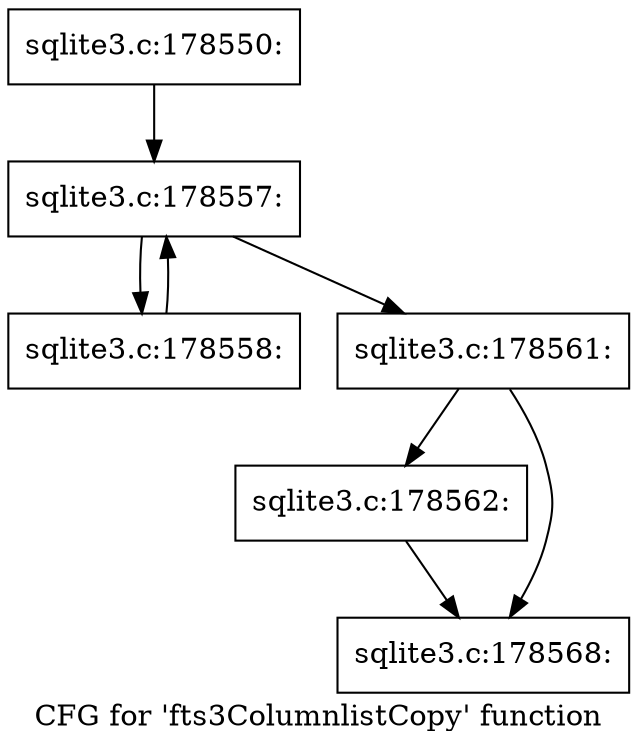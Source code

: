 digraph "CFG for 'fts3ColumnlistCopy' function" {
	label="CFG for 'fts3ColumnlistCopy' function";

	Node0x55c0fac2c6e0 [shape=record,label="{sqlite3.c:178550:}"];
	Node0x55c0fac2c6e0 -> Node0x55c0fac36e30;
	Node0x55c0fac36e30 [shape=record,label="{sqlite3.c:178557:}"];
	Node0x55c0fac36e30 -> Node0x55c0fac37510;
	Node0x55c0fac36e30 -> Node0x55c0fac36f90;
	Node0x55c0fac37510 [shape=record,label="{sqlite3.c:178558:}"];
	Node0x55c0fac37510 -> Node0x55c0fac36e30;
	Node0x55c0fac36f90 [shape=record,label="{sqlite3.c:178561:}"];
	Node0x55c0fac36f90 -> Node0x55c0fac37de0;
	Node0x55c0fac36f90 -> Node0x55c0fac37e30;
	Node0x55c0fac37de0 [shape=record,label="{sqlite3.c:178562:}"];
	Node0x55c0fac37de0 -> Node0x55c0fac37e30;
	Node0x55c0fac37e30 [shape=record,label="{sqlite3.c:178568:}"];
}
